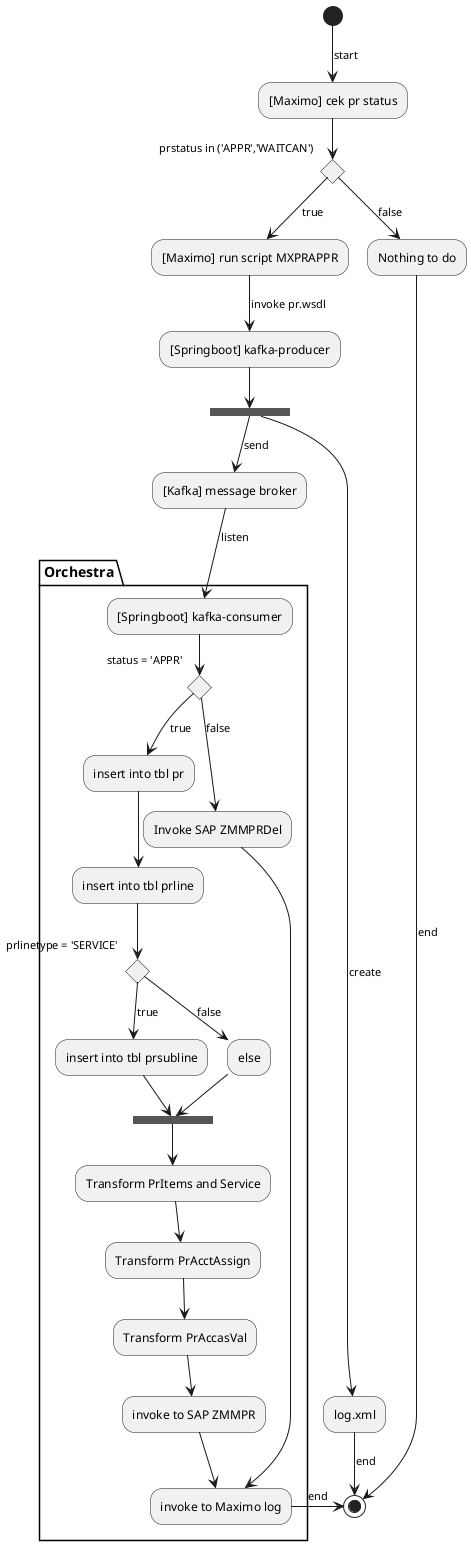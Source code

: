 @startuml
(*) -->[start]"[Maximo] cek pr status"
if "prstatus in ('APPR','WAITCAN')" then
--> [true] "[Maximo] run script MXPRAPPR"
-->[invoke pr.wsdl] "[Springboot] kafka-producer"
--> ===B1===
-->[create] "log.xml"
-->[end](*)
===B1=== -->[send] "[Kafka] message broker"
' --> ===B2===
partition Orchestra {
-->[listen]"[Springboot] kafka-consumer"
    if "status = 'APPR'" then 
    -->[true]"insert into tbl pr"
    -->"insert into tbl prline"
        if "prlinetype = 'SERVICE'" then
        -->[true] "insert into tbl prsubline"
        -->===S1===
        else 
        -->[false] "else"
        -->===S1===
        endif
        --> "Transform PrItems and Service"
        --> "Transform PrAcctAssign"
        --> "Transform PrAccasVal"
        --> "invoke to SAP ZMMPR"
        --> "invoke to Maximo log"
        ' -->[end](*)         
    else
    -->[false]"Invoke SAP ZMMPRDel"
    --> "invoke to Maximo log"
    -right->[end](*)
    endif
}
else
--> [false] "Nothing to do"
-->[end](*)
endif
@enduml